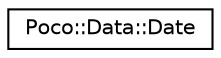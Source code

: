 digraph "Graphical Class Hierarchy"
{
 // LATEX_PDF_SIZE
  edge [fontname="Helvetica",fontsize="10",labelfontname="Helvetica",labelfontsize="10"];
  node [fontname="Helvetica",fontsize="10",shape=record];
  rankdir="LR";
  Node0 [label="Poco::Data::Date",height=0.2,width=0.4,color="black", fillcolor="white", style="filled",URL="$classPoco_1_1Data_1_1Date.html",tooltip=" "];
}
